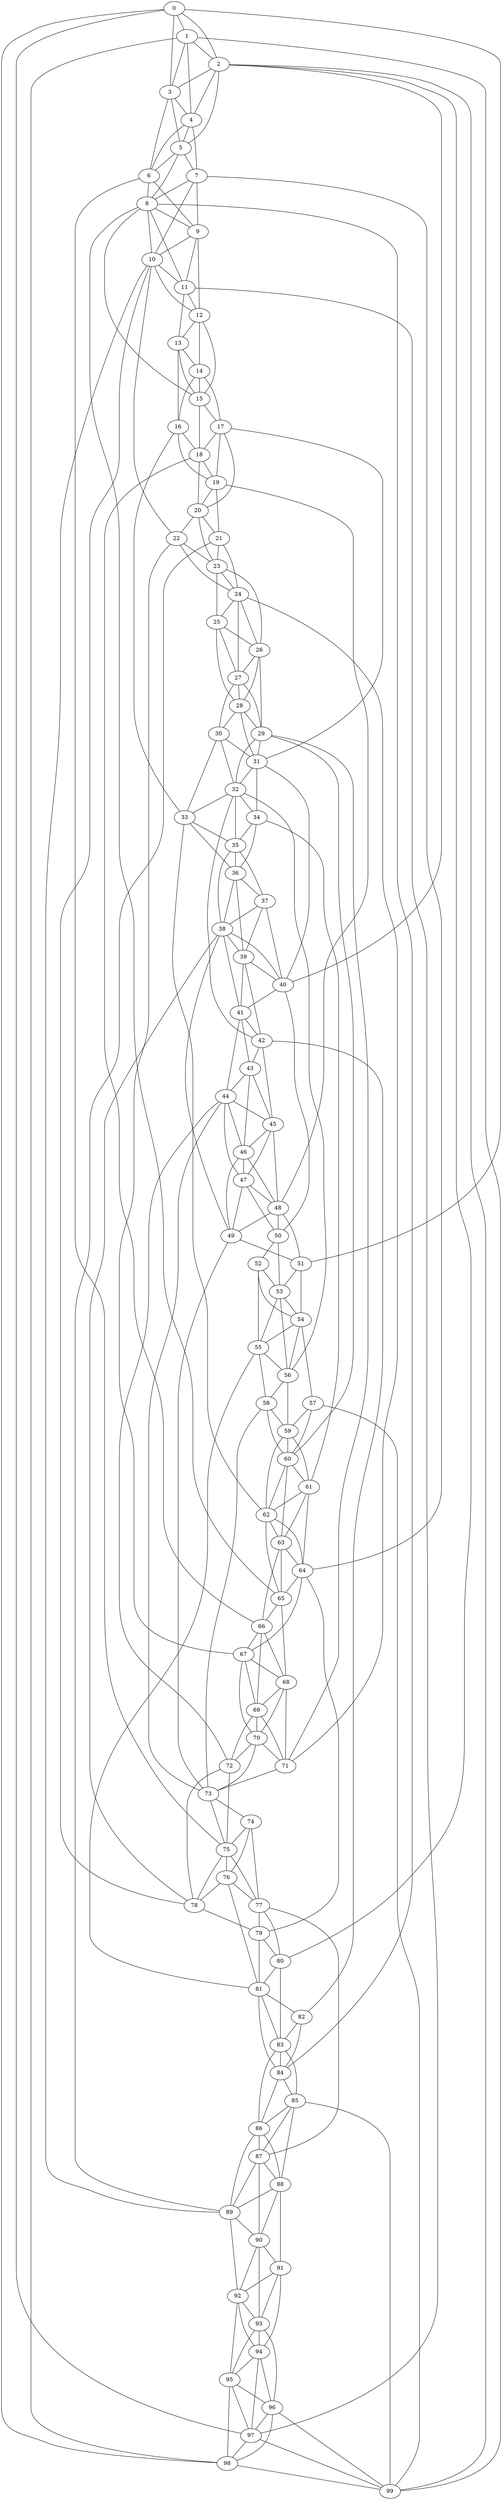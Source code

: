 strict graph "watts_strogatz_graph(100,6,0.1)" {
0;
1;
2;
3;
4;
5;
6;
7;
8;
9;
10;
11;
12;
13;
14;
15;
16;
17;
18;
19;
20;
21;
22;
23;
24;
25;
26;
27;
28;
29;
30;
31;
32;
33;
34;
35;
36;
37;
38;
39;
40;
41;
42;
43;
44;
45;
46;
47;
48;
49;
50;
51;
52;
53;
54;
55;
56;
57;
58;
59;
60;
61;
62;
63;
64;
65;
66;
67;
68;
69;
70;
71;
72;
73;
74;
75;
76;
77;
78;
79;
80;
81;
82;
83;
84;
85;
86;
87;
88;
89;
90;
91;
92;
93;
94;
95;
96;
97;
98;
99;
0 -- 1  [is_available=True, prob="0.0377951891964"];
0 -- 2  [is_available=True, prob="0.383923274968"];
0 -- 3  [is_available=True, prob="0.927584499161"];
0 -- 51  [is_available=True, prob="0.234083951677"];
0 -- 97  [is_available=True, prob="0.329732603681"];
0 -- 98  [is_available=True, prob="0.222238641969"];
1 -- 2  [is_available=True, prob="0.740480236293"];
1 -- 99  [is_available=True, prob="0.353082474157"];
1 -- 4  [is_available=True, prob="0.299891979993"];
1 -- 98  [is_available=True, prob="1.0"];
1 -- 3  [is_available=True, prob="0.451336733369"];
2 -- 3  [is_available=True, prob="0.180444548933"];
2 -- 4  [is_available=True, prob="1.0"];
2 -- 5  [is_available=True, prob="1.0"];
2 -- 40  [is_available=True, prob="0.537410367314"];
2 -- 80  [is_available=True, prob="0.238001081374"];
2 -- 99  [is_available=True, prob="1.0"];
3 -- 4  [is_available=True, prob="1.0"];
3 -- 5  [is_available=True, prob="0.703096515635"];
3 -- 6  [is_available=True, prob="0.369194636907"];
4 -- 5  [is_available=True, prob="0.702205422149"];
4 -- 6  [is_available=True, prob="0.654783605404"];
4 -- 7  [is_available=True, prob="1.0"];
5 -- 6  [is_available=True, prob="0.0768810573414"];
5 -- 7  [is_available=True, prob="0.823243442894"];
5 -- 8  [is_available=True, prob="0.102111629204"];
6 -- 8  [is_available=True, prob="0.0643780914913"];
6 -- 9  [is_available=True, prob="0.234796133638"];
6 -- 75  [is_available=True, prob="0.892624733248"];
7 -- 64  [is_available=True, prob="0.380087564353"];
7 -- 8  [is_available=True, prob="0.60786226084"];
7 -- 9  [is_available=True, prob="1.0"];
7 -- 10  [is_available=True, prob="1.0"];
8 -- 65  [is_available=True, prob="0.448063928599"];
8 -- 9  [is_available=True, prob="1.0"];
8 -- 10  [is_available=True, prob="0.991191467947"];
8 -- 11  [is_available=True, prob="0.219980378017"];
8 -- 15  [is_available=True, prob="1.0"];
8 -- 84  [is_available=True, prob="0.62734702365"];
9 -- 10  [is_available=True, prob="0.623894065175"];
9 -- 11  [is_available=True, prob="0.0983502820603"];
9 -- 12  [is_available=True, prob="1.0"];
10 -- 11  [is_available=True, prob="0.715086194468"];
10 -- 12  [is_available=True, prob="0.356280772616"];
10 -- 78  [is_available=True, prob="0.481419006111"];
10 -- 22  [is_available=True, prob="0.799612458126"];
10 -- 89  [is_available=True, prob="1.0"];
11 -- 97  [is_available=True, prob="0.350724353845"];
11 -- 12  [is_available=True, prob="1.0"];
11 -- 13  [is_available=True, prob="1.0"];
12 -- 13  [is_available=True, prob="0.748187330452"];
12 -- 14  [is_available=True, prob="1.0"];
12 -- 15  [is_available=True, prob="0.647638034136"];
13 -- 14  [is_available=True, prob="0.278292841623"];
13 -- 15  [is_available=True, prob="0.283593651423"];
13 -- 16  [is_available=True, prob="0.665669723801"];
14 -- 15  [is_available=True, prob="0.855978165776"];
14 -- 16  [is_available=True, prob="1.0"];
14 -- 17  [is_available=True, prob="0.668883431046"];
15 -- 17  [is_available=True, prob="0.767734096968"];
15 -- 18  [is_available=True, prob="0.837031840544"];
16 -- 33  [is_available=True, prob="0.103179334332"];
16 -- 18  [is_available=True, prob="1.0"];
16 -- 19  [is_available=True, prob="1.0"];
17 -- 18  [is_available=True, prob="0.0559839516244"];
17 -- 19  [is_available=True, prob="1.0"];
17 -- 20  [is_available=True, prob="0.230792731529"];
17 -- 31  [is_available=True, prob="1.0"];
18 -- 66  [is_available=True, prob="0.0659046952546"];
18 -- 19  [is_available=True, prob="1.0"];
18 -- 20  [is_available=True, prob="1.0"];
19 -- 48  [is_available=True, prob="1.0"];
19 -- 20  [is_available=True, prob="1.0"];
19 -- 21  [is_available=True, prob="0.143514127673"];
20 -- 21  [is_available=True, prob="0.722213470503"];
20 -- 22  [is_available=True, prob="0.360764007335"];
20 -- 23  [is_available=True, prob="1.0"];
21 -- 23  [is_available=True, prob="0.0243126462303"];
21 -- 24  [is_available=True, prob="1.0"];
21 -- 89  [is_available=True, prob="1.0"];
22 -- 67  [is_available=True, prob="0.195478511095"];
22 -- 23  [is_available=True, prob="1.0"];
22 -- 24  [is_available=True, prob="1.0"];
23 -- 24  [is_available=True, prob="0.778956905447"];
23 -- 25  [is_available=True, prob="0.671682790151"];
23 -- 26  [is_available=True, prob="0.71043734034"];
24 -- 71  [is_available=True, prob="0.0654774877517"];
24 -- 25  [is_available=True, prob="0.420754277088"];
24 -- 26  [is_available=True, prob="1.0"];
24 -- 27  [is_available=True, prob="0.873227502986"];
25 -- 26  [is_available=True, prob="0.36539925765"];
25 -- 27  [is_available=True, prob="1.0"];
25 -- 28  [is_available=True, prob="1.0"];
26 -- 27  [is_available=True, prob="0.523280853533"];
26 -- 28  [is_available=True, prob="0.931166567856"];
26 -- 29  [is_available=True, prob="0.638939410828"];
27 -- 28  [is_available=True, prob="0.993606566067"];
27 -- 29  [is_available=True, prob="1.0"];
27 -- 30  [is_available=True, prob="0.856370867265"];
28 -- 29  [is_available=True, prob="0.94844530953"];
28 -- 30  [is_available=True, prob="0.724527563332"];
28 -- 31  [is_available=True, prob="0.912550243253"];
29 -- 32  [is_available=True, prob="0.739982272236"];
29 -- 71  [is_available=True, prob="0.135507340542"];
29 -- 60  [is_available=True, prob="0.401477878697"];
29 -- 31  [is_available=True, prob="1.0"];
30 -- 32  [is_available=True, prob="1.0"];
30 -- 33  [is_available=True, prob="0.403322175386"];
30 -- 31  [is_available=True, prob="1.0"];
31 -- 32  [is_available=True, prob="0.491316045579"];
31 -- 34  [is_available=True, prob="0.0762486336236"];
31 -- 40  [is_available=True, prob="0.982198667709"];
32 -- 33  [is_available=True, prob="0.629134806462"];
32 -- 34  [is_available=True, prob="0.975345214367"];
32 -- 35  [is_available=True, prob="0.658133679806"];
32 -- 42  [is_available=True, prob="0.926716346118"];
32 -- 56  [is_available=True, prob="0.363699642772"];
33 -- 35  [is_available=True, prob="0.51076231886"];
33 -- 36  [is_available=True, prob="1.0"];
33 -- 62  [is_available=True, prob="0.0561356441908"];
34 -- 35  [is_available=True, prob="0.985172033753"];
34 -- 36  [is_available=True, prob="0.806395682732"];
34 -- 61  [is_available=True, prob="0.828861673068"];
35 -- 36  [is_available=True, prob="1.0"];
35 -- 37  [is_available=True, prob="0.114980859757"];
35 -- 38  [is_available=True, prob="0.74157311417"];
36 -- 37  [is_available=True, prob="0.0128805743103"];
36 -- 38  [is_available=True, prob="0.205225916686"];
36 -- 39  [is_available=True, prob="1.0"];
37 -- 38  [is_available=True, prob="0.460774990674"];
37 -- 39  [is_available=True, prob="0.638695970785"];
37 -- 40  [is_available=True, prob="0.310292942045"];
38 -- 39  [is_available=True, prob="0.750543702953"];
38 -- 40  [is_available=True, prob="0.283552772139"];
38 -- 41  [is_available=True, prob="0.702528873896"];
38 -- 78  [is_available=True, prob="0.0320172734437"];
38 -- 49  [is_available=True, prob="0.631268525929"];
39 -- 40  [is_available=True, prob="1.0"];
39 -- 41  [is_available=True, prob="0.208892847996"];
39 -- 42  [is_available=True, prob="0.531110246813"];
40 -- 41  [is_available=True, prob="0.197192811996"];
40 -- 50  [is_available=True, prob="0.381392494801"];
41 -- 42  [is_available=True, prob="0.453990382633"];
41 -- 43  [is_available=True, prob="0.128570363003"];
41 -- 44  [is_available=True, prob="0.834315184614"];
42 -- 43  [is_available=True, prob="0.432501488863"];
42 -- 45  [is_available=True, prob="0.928726023932"];
42 -- 82  [is_available=True, prob="0.520273594771"];
43 -- 44  [is_available=True, prob="0.803279485767"];
43 -- 45  [is_available=True, prob="0.831343324784"];
43 -- 46  [is_available=True, prob="1.0"];
44 -- 72  [is_available=True, prob="0.279546605652"];
44 -- 45  [is_available=True, prob="1.0"];
44 -- 46  [is_available=True, prob="0.109271357233"];
44 -- 47  [is_available=True, prob="0.937572317767"];
44 -- 73  [is_available=True, prob="0.24252362031"];
45 -- 46  [is_available=True, prob="0.941333234307"];
45 -- 47  [is_available=True, prob="1.0"];
45 -- 48  [is_available=True, prob="0.805629714344"];
46 -- 47  [is_available=True, prob="0.0994003612038"];
46 -- 48  [is_available=True, prob="1.0"];
46 -- 49  [is_available=True, prob="1.0"];
47 -- 48  [is_available=True, prob="0.261598026987"];
47 -- 49  [is_available=True, prob="0.487255725947"];
47 -- 50  [is_available=True, prob="0.126904475445"];
48 -- 49  [is_available=True, prob="0.0656890770331"];
48 -- 50  [is_available=True, prob="0.887264414032"];
48 -- 51  [is_available=True, prob="0.0747286049435"];
49 -- 73  [is_available=True, prob="0.16555922188"];
49 -- 51  [is_available=True, prob="0.304767619639"];
50 -- 52  [is_available=True, prob="0.777340583975"];
50 -- 53  [is_available=True, prob="0.806518872544"];
51 -- 53  [is_available=True, prob="0.337088152111"];
51 -- 54  [is_available=True, prob="0.499142701888"];
52 -- 53  [is_available=True, prob="0.0821941396122"];
52 -- 54  [is_available=True, prob="0.22062548758"];
52 -- 55  [is_available=True, prob="0.950126402362"];
53 -- 54  [is_available=True, prob="0.0799762533214"];
53 -- 55  [is_available=True, prob="0.733107995885"];
53 -- 56  [is_available=True, prob="0.390426974007"];
54 -- 55  [is_available=True, prob="0.0569416811665"];
54 -- 56  [is_available=True, prob="0.176777664797"];
54 -- 57  [is_available=True, prob="0.0566538428176"];
55 -- 81  [is_available=True, prob="0.929616151329"];
55 -- 56  [is_available=True, prob="0.731940389731"];
55 -- 58  [is_available=True, prob="0.841632936345"];
56 -- 58  [is_available=True, prob="0.919841345475"];
56 -- 59  [is_available=True, prob="1.0"];
57 -- 99  [is_available=True, prob="0.715633004265"];
57 -- 59  [is_available=True, prob="0.394829052403"];
57 -- 60  [is_available=True, prob="1.0"];
58 -- 73  [is_available=True, prob="0.80877740368"];
58 -- 59  [is_available=True, prob="0.541604554818"];
58 -- 60  [is_available=True, prob="1.0"];
59 -- 60  [is_available=True, prob="0.476070196122"];
59 -- 61  [is_available=True, prob="0.653523755093"];
59 -- 62  [is_available=True, prob="0.0773995367731"];
60 -- 61  [is_available=True, prob="1.0"];
60 -- 62  [is_available=True, prob="1.0"];
60 -- 63  [is_available=True, prob="0.978586994605"];
61 -- 64  [is_available=True, prob="1.0"];
61 -- 62  [is_available=True, prob="0.0863296080249"];
61 -- 63  [is_available=True, prob="0.143513584818"];
62 -- 64  [is_available=True, prob="0.415427300664"];
62 -- 65  [is_available=True, prob="1.0"];
62 -- 63  [is_available=True, prob="0.984077383861"];
63 -- 64  [is_available=True, prob="0.63772996633"];
63 -- 65  [is_available=True, prob="0.806382150969"];
63 -- 66  [is_available=True, prob="0.173489057195"];
64 -- 65  [is_available=True, prob="0.591117048512"];
64 -- 67  [is_available=True, prob="0.637292996036"];
64 -- 79  [is_available=True, prob="0.677006222292"];
65 -- 66  [is_available=True, prob="1.0"];
65 -- 68  [is_available=True, prob="1.0"];
66 -- 67  [is_available=True, prob="0.393774921687"];
66 -- 68  [is_available=True, prob="0.24909733071"];
66 -- 69  [is_available=True, prob="0.924912713753"];
67 -- 68  [is_available=True, prob="0.477042265387"];
67 -- 69  [is_available=True, prob="1.0"];
67 -- 70  [is_available=True, prob="0.364297561003"];
68 -- 69  [is_available=True, prob="0.155855260427"];
68 -- 70  [is_available=True, prob="0.110032330847"];
68 -- 71  [is_available=True, prob="0.494309398864"];
69 -- 70  [is_available=True, prob="1.0"];
69 -- 71  [is_available=True, prob="0.44703813131"];
69 -- 72  [is_available=True, prob="0.35128615907"];
70 -- 71  [is_available=True, prob="0.559699521007"];
70 -- 72  [is_available=True, prob="0.685790566764"];
70 -- 73  [is_available=True, prob="1.0"];
71 -- 73  [is_available=True, prob="0.437488001472"];
72 -- 75  [is_available=True, prob="0.0011746604292"];
72 -- 78  [is_available=True, prob="0.113210056298"];
73 -- 74  [is_available=True, prob="0.12920557263"];
73 -- 75  [is_available=True, prob="0.458907053347"];
74 -- 75  [is_available=True, prob="0.6625423171"];
74 -- 76  [is_available=True, prob="0.475886243723"];
74 -- 77  [is_available=True, prob="0.50473558921"];
75 -- 76  [is_available=True, prob="1.0"];
75 -- 77  [is_available=True, prob="1.0"];
75 -- 78  [is_available=True, prob="0.639102234177"];
76 -- 77  [is_available=True, prob="0.355349956709"];
76 -- 78  [is_available=True, prob="0.406576975622"];
76 -- 81  [is_available=True, prob="0.000132878987797"];
77 -- 79  [is_available=True, prob="0.558932484453"];
77 -- 80  [is_available=True, prob="0.178054453635"];
77 -- 87  [is_available=True, prob="0.382229068186"];
78 -- 79  [is_available=True, prob="1.0"];
79 -- 80  [is_available=True, prob="1.0"];
79 -- 81  [is_available=True, prob="1.0"];
80 -- 81  [is_available=True, prob="0.413881787242"];
80 -- 83  [is_available=True, prob="0.715556231311"];
81 -- 82  [is_available=True, prob="1.0"];
81 -- 83  [is_available=True, prob="0.505922443977"];
81 -- 84  [is_available=True, prob="1.0"];
82 -- 83  [is_available=True, prob="0.662227838256"];
82 -- 84  [is_available=True, prob="1.0"];
83 -- 84  [is_available=True, prob="1.0"];
83 -- 85  [is_available=True, prob="0.840762380525"];
83 -- 86  [is_available=True, prob="0.746843886316"];
84 -- 85  [is_available=True, prob="0.547093836541"];
84 -- 86  [is_available=True, prob="1.0"];
85 -- 99  [is_available=True, prob="0.301807098403"];
85 -- 86  [is_available=True, prob="0.71769342901"];
85 -- 87  [is_available=True, prob="0.319648706453"];
85 -- 88  [is_available=True, prob="0.204576307091"];
86 -- 87  [is_available=True, prob="0.506519843775"];
86 -- 88  [is_available=True, prob="0.695752474952"];
86 -- 89  [is_available=True, prob="0.30312498733"];
87 -- 88  [is_available=True, prob="0.829929476114"];
87 -- 89  [is_available=True, prob="0.840048838088"];
87 -- 90  [is_available=True, prob="1.0"];
88 -- 89  [is_available=True, prob="0.51681342074"];
88 -- 90  [is_available=True, prob="0.966653512592"];
88 -- 91  [is_available=True, prob="0.175196578745"];
89 -- 90  [is_available=True, prob="0.100917024109"];
89 -- 92  [is_available=True, prob="0.334469034371"];
90 -- 91  [is_available=True, prob="1.0"];
90 -- 92  [is_available=True, prob="0.217960321626"];
90 -- 93  [is_available=True, prob="0.163143828319"];
91 -- 92  [is_available=True, prob="0.603754816167"];
91 -- 93  [is_available=True, prob="0.0991125638041"];
91 -- 94  [is_available=True, prob="0.356565080048"];
92 -- 93  [is_available=True, prob="1.0"];
92 -- 94  [is_available=True, prob="1.0"];
92 -- 95  [is_available=True, prob="0.249689520715"];
93 -- 96  [is_available=True, prob="0.15372832813"];
93 -- 94  [is_available=True, prob="0.934769341831"];
93 -- 95  [is_available=True, prob="1.0"];
94 -- 96  [is_available=True, prob="0.746958249645"];
94 -- 97  [is_available=True, prob="0.983590418308"];
94 -- 95  [is_available=True, prob="0.0982229211523"];
95 -- 96  [is_available=True, prob="1.0"];
95 -- 97  [is_available=True, prob="0.0370549966487"];
95 -- 98  [is_available=True, prob="1.0"];
96 -- 97  [is_available=True, prob="0.0529307595766"];
96 -- 98  [is_available=True, prob="1.0"];
96 -- 99  [is_available=True, prob="0.0277073762954"];
97 -- 98  [is_available=True, prob="0.00996108485605"];
97 -- 99  [is_available=True, prob="0.457658359379"];
98 -- 99  [is_available=True, prob="0.793856716406"];
}
